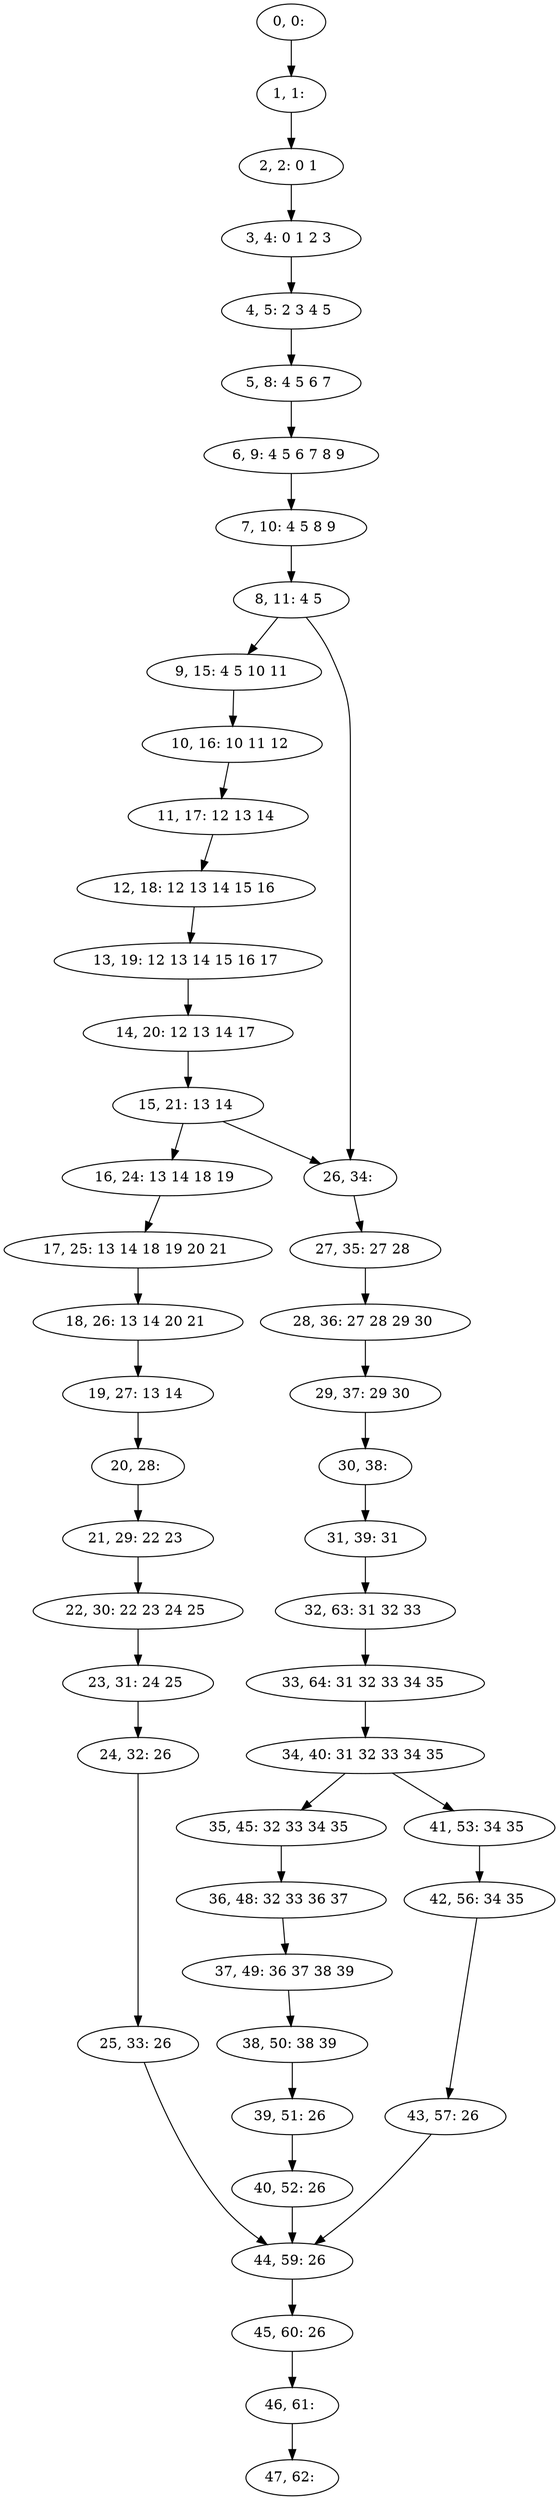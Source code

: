 digraph G {
0[label="0, 0: "];
1[label="1, 1: "];
2[label="2, 2: 0 1 "];
3[label="3, 4: 0 1 2 3 "];
4[label="4, 5: 2 3 4 5 "];
5[label="5, 8: 4 5 6 7 "];
6[label="6, 9: 4 5 6 7 8 9 "];
7[label="7, 10: 4 5 8 9 "];
8[label="8, 11: 4 5 "];
9[label="9, 15: 4 5 10 11 "];
10[label="10, 16: 10 11 12 "];
11[label="11, 17: 12 13 14 "];
12[label="12, 18: 12 13 14 15 16 "];
13[label="13, 19: 12 13 14 15 16 17 "];
14[label="14, 20: 12 13 14 17 "];
15[label="15, 21: 13 14 "];
16[label="16, 24: 13 14 18 19 "];
17[label="17, 25: 13 14 18 19 20 21 "];
18[label="18, 26: 13 14 20 21 "];
19[label="19, 27: 13 14 "];
20[label="20, 28: "];
21[label="21, 29: 22 23 "];
22[label="22, 30: 22 23 24 25 "];
23[label="23, 31: 24 25 "];
24[label="24, 32: 26 "];
25[label="25, 33: 26 "];
26[label="26, 34: "];
27[label="27, 35: 27 28 "];
28[label="28, 36: 27 28 29 30 "];
29[label="29, 37: 29 30 "];
30[label="30, 38: "];
31[label="31, 39: 31 "];
32[label="32, 63: 31 32 33 "];
33[label="33, 64: 31 32 33 34 35 "];
34[label="34, 40: 31 32 33 34 35 "];
35[label="35, 45: 32 33 34 35 "];
36[label="36, 48: 32 33 36 37 "];
37[label="37, 49: 36 37 38 39 "];
38[label="38, 50: 38 39 "];
39[label="39, 51: 26 "];
40[label="40, 52: 26 "];
41[label="41, 53: 34 35 "];
42[label="42, 56: 34 35 "];
43[label="43, 57: 26 "];
44[label="44, 59: 26 "];
45[label="45, 60: 26 "];
46[label="46, 61: "];
47[label="47, 62: "];
0->1 ;
1->2 ;
2->3 ;
3->4 ;
4->5 ;
5->6 ;
6->7 ;
7->8 ;
8->9 ;
8->26 ;
9->10 ;
10->11 ;
11->12 ;
12->13 ;
13->14 ;
14->15 ;
15->16 ;
15->26 ;
16->17 ;
17->18 ;
18->19 ;
19->20 ;
20->21 ;
21->22 ;
22->23 ;
23->24 ;
24->25 ;
25->44 ;
26->27 ;
27->28 ;
28->29 ;
29->30 ;
30->31 ;
31->32 ;
32->33 ;
33->34 ;
34->35 ;
34->41 ;
35->36 ;
36->37 ;
37->38 ;
38->39 ;
39->40 ;
40->44 ;
41->42 ;
42->43 ;
43->44 ;
44->45 ;
45->46 ;
46->47 ;
}
